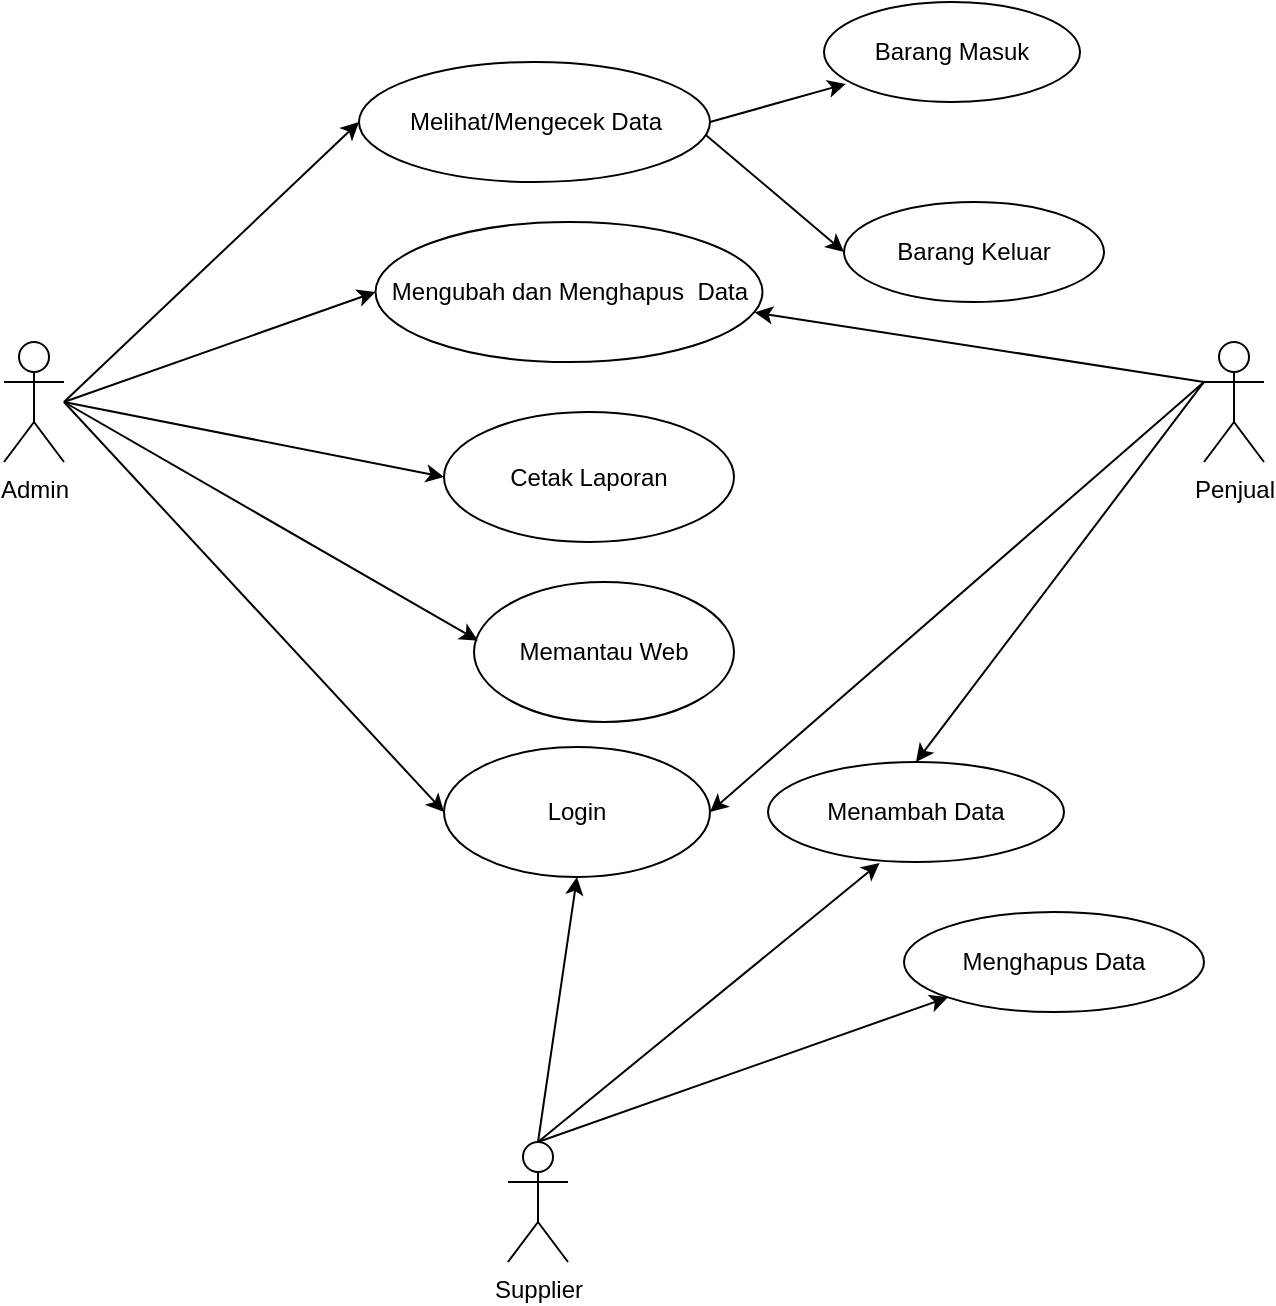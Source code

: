 <mxfile version="22.1.8" type="github" pages="3">
  <diagram name="Halaman-1" id="R6n8iCt0REOxQqtH1wpn">
    <mxGraphModel dx="1211" dy="513" grid="1" gridSize="10" guides="1" tooltips="1" connect="1" arrows="1" fold="1" page="1" pageScale="1" pageWidth="827" pageHeight="1169" math="0" shadow="0">
      <root>
        <mxCell id="0" />
        <mxCell id="1" parent="0" />
        <mxCell id="yaNLxzgDD1mj2PRAj0OM-1" value="Admin" style="shape=umlActor;verticalLabelPosition=bottom;verticalAlign=top;html=1;outlineConnect=0;" vertex="1" parent="1">
          <mxGeometry x="90" y="300" width="30" height="60" as="geometry" />
        </mxCell>
        <mxCell id="yaNLxzgDD1mj2PRAj0OM-2" value="Login" style="ellipse;whiteSpace=wrap;html=1;" vertex="1" parent="1">
          <mxGeometry x="310" y="502.5" width="133" height="65" as="geometry" />
        </mxCell>
        <mxCell id="yaNLxzgDD1mj2PRAj0OM-3" value="Melihat/Mengecek Data" style="ellipse;whiteSpace=wrap;html=1;" vertex="1" parent="1">
          <mxGeometry x="267.5" y="160" width="175.5" height="60" as="geometry" />
        </mxCell>
        <mxCell id="yaNLxzgDD1mj2PRAj0OM-4" value="Mengubah dan Menghapus&amp;nbsp; Data" style="ellipse;whiteSpace=wrap;html=1;" vertex="1" parent="1">
          <mxGeometry x="275.75" y="240" width="193.5" height="70" as="geometry" />
        </mxCell>
        <mxCell id="yaNLxzgDD1mj2PRAj0OM-5" value="Penjual" style="shape=umlActor;verticalLabelPosition=bottom;verticalAlign=top;html=1;outlineConnect=0;" vertex="1" parent="1">
          <mxGeometry x="690" y="300" width="30" height="60" as="geometry" />
        </mxCell>
        <mxCell id="yaNLxzgDD1mj2PRAj0OM-6" value="Supplier" style="shape=umlActor;verticalLabelPosition=bottom;verticalAlign=top;html=1;outlineConnect=0;" vertex="1" parent="1">
          <mxGeometry x="342" y="700" width="30" height="60" as="geometry" />
        </mxCell>
        <mxCell id="yaNLxzgDD1mj2PRAj0OM-8" value="Barang Masuk" style="ellipse;whiteSpace=wrap;html=1;" vertex="1" parent="1">
          <mxGeometry x="500" y="130" width="128" height="50" as="geometry" />
        </mxCell>
        <mxCell id="yaNLxzgDD1mj2PRAj0OM-9" value="Barang Keluar" style="ellipse;whiteSpace=wrap;html=1;" vertex="1" parent="1">
          <mxGeometry x="510" y="230" width="130" height="50" as="geometry" />
        </mxCell>
        <mxCell id="yaNLxzgDD1mj2PRAj0OM-10" value="Cetak Laporan" style="ellipse;whiteSpace=wrap;html=1;" vertex="1" parent="1">
          <mxGeometry x="310" y="335" width="145" height="65" as="geometry" />
        </mxCell>
        <mxCell id="yaNLxzgDD1mj2PRAj0OM-20" value="" style="edgeStyle=none;orthogonalLoop=1;jettySize=auto;html=1;rounded=0;entryX=0;entryY=0.5;entryDx=0;entryDy=0;" edge="1" parent="1" target="yaNLxzgDD1mj2PRAj0OM-2">
          <mxGeometry width="80" relative="1" as="geometry">
            <mxPoint x="120" y="330" as="sourcePoint" />
            <mxPoint x="180.0" y="300" as="targetPoint" />
            <Array as="points" />
          </mxGeometry>
        </mxCell>
        <mxCell id="yaNLxzgDD1mj2PRAj0OM-23" value="" style="edgeStyle=none;orthogonalLoop=1;jettySize=auto;html=1;rounded=0;entryX=0;entryY=0.5;entryDx=0;entryDy=0;" edge="1" parent="1" target="yaNLxzgDD1mj2PRAj0OM-3">
          <mxGeometry width="80" relative="1" as="geometry">
            <mxPoint x="120" y="330" as="sourcePoint" />
            <mxPoint x="310" y="208" as="targetPoint" />
            <Array as="points" />
          </mxGeometry>
        </mxCell>
        <mxCell id="yaNLxzgDD1mj2PRAj0OM-36" value="" style="edgeStyle=none;orthogonalLoop=1;jettySize=auto;html=1;rounded=0;entryX=0.085;entryY=0.819;entryDx=0;entryDy=0;exitX=1;exitY=0.5;exitDx=0;exitDy=0;entryPerimeter=0;" edge="1" parent="1" source="yaNLxzgDD1mj2PRAj0OM-3" target="yaNLxzgDD1mj2PRAj0OM-8">
          <mxGeometry width="80" relative="1" as="geometry">
            <mxPoint x="329" y="310" as="sourcePoint" />
            <mxPoint x="499" y="230" as="targetPoint" />
            <Array as="points" />
          </mxGeometry>
        </mxCell>
        <mxCell id="yaNLxzgDD1mj2PRAj0OM-37" value="" style="edgeStyle=none;orthogonalLoop=1;jettySize=auto;html=1;rounded=0;entryX=0;entryY=0.5;entryDx=0;entryDy=0;exitX=0.989;exitY=0.61;exitDx=0;exitDy=0;exitPerimeter=0;" edge="1" parent="1" source="yaNLxzgDD1mj2PRAj0OM-3" target="yaNLxzgDD1mj2PRAj0OM-9">
          <mxGeometry width="80" relative="1" as="geometry">
            <mxPoint x="400" y="250" as="sourcePoint" />
            <mxPoint x="510" y="225" as="targetPoint" />
            <Array as="points" />
          </mxGeometry>
        </mxCell>
        <mxCell id="yaNLxzgDD1mj2PRAj0OM-38" value="" style="edgeStyle=none;orthogonalLoop=1;jettySize=auto;html=1;rounded=0;entryX=0;entryY=0.5;entryDx=0;entryDy=0;exitX=1;exitY=0.5;exitDx=0;exitDy=0;" edge="1" parent="1" target="yaNLxzgDD1mj2PRAj0OM-10">
          <mxGeometry width="80" relative="1" as="geometry">
            <mxPoint x="120" y="330" as="sourcePoint" />
            <mxPoint x="220" y="295" as="targetPoint" />
            <Array as="points" />
          </mxGeometry>
        </mxCell>
        <mxCell id="yaNLxzgDD1mj2PRAj0OM-39" value="" style="edgeStyle=none;orthogonalLoop=1;jettySize=auto;html=1;rounded=0;exitX=0;exitY=0.333;exitDx=0;exitDy=0;exitPerimeter=0;entryX=1;entryY=0.5;entryDx=0;entryDy=0;" edge="1" parent="1" source="yaNLxzgDD1mj2PRAj0OM-5" target="yaNLxzgDD1mj2PRAj0OM-2">
          <mxGeometry width="80" relative="1" as="geometry">
            <mxPoint x="560" y="342" as="sourcePoint" />
            <mxPoint x="730" y="170" as="targetPoint" />
            <Array as="points" />
          </mxGeometry>
        </mxCell>
        <mxCell id="yaNLxzgDD1mj2PRAj0OM-40" value="Memantau Web" style="ellipse;whiteSpace=wrap;html=1;" vertex="1" parent="1">
          <mxGeometry x="325" y="420" width="130" height="70" as="geometry" />
        </mxCell>
        <mxCell id="yaNLxzgDD1mj2PRAj0OM-41" value="" style="edgeStyle=none;orthogonalLoop=1;jettySize=auto;html=1;rounded=0;entryX=0.015;entryY=0.418;entryDx=0;entryDy=0;entryPerimeter=0;" edge="1" parent="1" target="yaNLxzgDD1mj2PRAj0OM-40">
          <mxGeometry width="80" relative="1" as="geometry">
            <mxPoint x="120" y="330" as="sourcePoint" />
            <mxPoint x="295" y="425" as="targetPoint" />
            <Array as="points" />
          </mxGeometry>
        </mxCell>
        <mxCell id="yaNLxzgDD1mj2PRAj0OM-42" value="Menambah Data" style="ellipse;whiteSpace=wrap;html=1;" vertex="1" parent="1">
          <mxGeometry x="472" y="510" width="148" height="50" as="geometry" />
        </mxCell>
        <mxCell id="yaNLxzgDD1mj2PRAj0OM-43" value="Menghapus Data" style="ellipse;whiteSpace=wrap;html=1;" vertex="1" parent="1">
          <mxGeometry x="540" y="585" width="150" height="50" as="geometry" />
        </mxCell>
        <mxCell id="yaNLxzgDD1mj2PRAj0OM-44" value="" style="edgeStyle=none;orthogonalLoop=1;jettySize=auto;html=1;rounded=0;entryX=0.5;entryY=0;entryDx=0;entryDy=0;exitX=0;exitY=0.333;exitDx=0;exitDy=0;exitPerimeter=0;" edge="1" parent="1" source="yaNLxzgDD1mj2PRAj0OM-5" target="yaNLxzgDD1mj2PRAj0OM-42">
          <mxGeometry width="80" relative="1" as="geometry">
            <mxPoint x="600" y="382.5" as="sourcePoint" />
            <mxPoint x="680" y="447.5" as="targetPoint" />
            <Array as="points" />
          </mxGeometry>
        </mxCell>
        <mxCell id="yaNLxzgDD1mj2PRAj0OM-46" value="" style="edgeStyle=none;orthogonalLoop=1;jettySize=auto;html=1;rounded=0;exitX=0.5;exitY=0;exitDx=0;exitDy=0;exitPerimeter=0;entryX=0.5;entryY=1;entryDx=0;entryDy=0;" edge="1" parent="1" source="yaNLxzgDD1mj2PRAj0OM-6" target="yaNLxzgDD1mj2PRAj0OM-2">
          <mxGeometry width="80" relative="1" as="geometry">
            <mxPoint x="467.5" y="570" as="sourcePoint" />
            <mxPoint x="202.5" y="725" as="targetPoint" />
            <Array as="points" />
          </mxGeometry>
        </mxCell>
        <mxCell id="yaNLxzgDD1mj2PRAj0OM-47" value="" style="edgeStyle=none;orthogonalLoop=1;jettySize=auto;html=1;rounded=0;exitX=0.5;exitY=0;exitDx=0;exitDy=0;exitPerimeter=0;entryX=0.377;entryY=1.009;entryDx=0;entryDy=0;entryPerimeter=0;" edge="1" parent="1" source="yaNLxzgDD1mj2PRAj0OM-6" target="yaNLxzgDD1mj2PRAj0OM-42">
          <mxGeometry width="80" relative="1" as="geometry">
            <mxPoint x="405" y="690" as="sourcePoint" />
            <mxPoint x="345" y="590" as="targetPoint" />
            <Array as="points" />
          </mxGeometry>
        </mxCell>
        <mxCell id="yaNLxzgDD1mj2PRAj0OM-48" value="" style="edgeStyle=none;orthogonalLoop=1;jettySize=auto;html=1;rounded=0;exitX=0.5;exitY=0;exitDx=0;exitDy=0;exitPerimeter=0;entryX=0;entryY=1;entryDx=0;entryDy=0;" edge="1" parent="1" source="yaNLxzgDD1mj2PRAj0OM-6" target="yaNLxzgDD1mj2PRAj0OM-43">
          <mxGeometry width="80" relative="1" as="geometry">
            <mxPoint x="415" y="700" as="sourcePoint" />
            <mxPoint x="355" y="600" as="targetPoint" />
            <Array as="points" />
          </mxGeometry>
        </mxCell>
        <mxCell id="yaNLxzgDD1mj2PRAj0OM-49" value="" style="edgeStyle=none;orthogonalLoop=1;jettySize=auto;html=1;rounded=0;entryX=0;entryY=0.5;entryDx=0;entryDy=0;" edge="1" parent="1" target="yaNLxzgDD1mj2PRAj0OM-4">
          <mxGeometry width="80" relative="1" as="geometry">
            <mxPoint x="120" y="330" as="sourcePoint" />
            <mxPoint x="303" y="210" as="targetPoint" />
            <Array as="points" />
          </mxGeometry>
        </mxCell>
        <mxCell id="ZRdT-rQpc-9x0bz3x6mC-2" value="" style="edgeStyle=none;orthogonalLoop=1;jettySize=auto;html=1;rounded=0;entryX=0.98;entryY=0.646;entryDx=0;entryDy=0;exitX=0;exitY=0.333;exitDx=0;exitDy=0;exitPerimeter=0;entryPerimeter=0;" edge="1" parent="1" source="yaNLxzgDD1mj2PRAj0OM-5" target="yaNLxzgDD1mj2PRAj0OM-4">
          <mxGeometry width="80" relative="1" as="geometry">
            <mxPoint x="690" y="330" as="sourcePoint" />
            <mxPoint x="453" y="545" as="targetPoint" />
            <Array as="points" />
          </mxGeometry>
        </mxCell>
      </root>
    </mxGraphModel>
  </diagram>
  <diagram id="btPj0u1DtZg2jDYaYrmv" name="Halaman-2">
    <mxGraphModel dx="1018" dy="431" grid="1" gridSize="10" guides="1" tooltips="1" connect="1" arrows="1" fold="1" page="1" pageScale="1" pageWidth="827" pageHeight="1169" math="0" shadow="0">
      <root>
        <mxCell id="0" />
        <mxCell id="1" parent="0" />
        <mxCell id="77fgBUJy8tAB03HsHSkr-7" value="" style="edgeStyle=orthogonalEdgeStyle;rounded=0;orthogonalLoop=1;jettySize=auto;html=1;entryX=0;entryY=0.5;entryDx=0;entryDy=0;exitX=0.472;exitY=0.921;exitDx=0;exitDy=0;exitPerimeter=0;" edge="1" parent="1" source="77fgBUJy8tAB03HsHSkr-2" target="77fgBUJy8tAB03HsHSkr-3">
          <mxGeometry relative="1" as="geometry">
            <mxPoint x="80" y="170" as="targetPoint" />
          </mxGeometry>
        </mxCell>
        <mxCell id="77fgBUJy8tAB03HsHSkr-2" value="" style="shape=waypoint;sketch=0;fillStyle=solid;size=6;pointerEvents=1;points=[];fillColor=none;resizable=0;rotatable=0;perimeter=centerPerimeter;snapToPoint=1;" vertex="1" parent="1">
          <mxGeometry x="60" y="345" width="20" height="20" as="geometry" />
        </mxCell>
        <mxCell id="LBZLbuZtwtb_xqKW9gIu-8" style="edgeStyle=orthogonalEdgeStyle;rounded=0;orthogonalLoop=1;jettySize=auto;html=1;entryX=0;entryY=0.5;entryDx=0;entryDy=0;" edge="1" parent="1" source="77fgBUJy8tAB03HsHSkr-3" target="77fgBUJy8tAB03HsHSkr-9">
          <mxGeometry relative="1" as="geometry" />
        </mxCell>
        <mxCell id="77fgBUJy8tAB03HsHSkr-3" value="Login" style="rounded=1;whiteSpace=wrap;html=1;" vertex="1" parent="1">
          <mxGeometry x="160" y="330" width="80" height="50" as="geometry" />
        </mxCell>
        <mxCell id="77fgBUJy8tAB03HsHSkr-5" value="Melihat/Mengecek Data" style="rounded=1;whiteSpace=wrap;html=1;" vertex="1" parent="1">
          <mxGeometry x="300" y="150" width="160" height="50" as="geometry" />
        </mxCell>
        <mxCell id="hjdWjw5zg8tHzj7ROq0M-3" style="edgeStyle=orthogonalEdgeStyle;rounded=0;orthogonalLoop=1;jettySize=auto;html=1;entryX=0.5;entryY=1;entryDx=0;entryDy=0;" edge="1" parent="1" source="77fgBUJy8tAB03HsHSkr-8" target="77fgBUJy8tAB03HsHSkr-5">
          <mxGeometry relative="1" as="geometry" />
        </mxCell>
        <mxCell id="77fgBUJy8tAB03HsHSkr-8" value="Mengubah dan Menghapus Data" style="rounded=1;whiteSpace=wrap;html=1;" vertex="1" parent="1">
          <mxGeometry x="300" y="245" width="160" height="50" as="geometry" />
        </mxCell>
        <mxCell id="LBZLbuZtwtb_xqKW9gIu-9" style="edgeStyle=orthogonalEdgeStyle;rounded=0;orthogonalLoop=1;jettySize=auto;html=1;entryX=0.5;entryY=1;entryDx=0;entryDy=0;" edge="1" parent="1" source="77fgBUJy8tAB03HsHSkr-9" target="77fgBUJy8tAB03HsHSkr-8">
          <mxGeometry relative="1" as="geometry" />
        </mxCell>
        <mxCell id="77fgBUJy8tAB03HsHSkr-9" value="Memantau Web" style="rounded=1;whiteSpace=wrap;html=1;" vertex="1" parent="1">
          <mxGeometry x="315" y="330" width="130" height="50" as="geometry" />
        </mxCell>
        <mxCell id="77fgBUJy8tAB03HsHSkr-10" value="Cetak Laporan" style="rounded=1;whiteSpace=wrap;html=1;" vertex="1" parent="1">
          <mxGeometry x="307" y="420" width="146" height="50" as="geometry" />
        </mxCell>
        <mxCell id="hjdWjw5zg8tHzj7ROq0M-12" style="edgeStyle=orthogonalEdgeStyle;rounded=0;orthogonalLoop=1;jettySize=auto;html=1;entryX=0.5;entryY=0;entryDx=0;entryDy=0;" edge="1" parent="1" source="77fgBUJy8tAB03HsHSkr-9" target="77fgBUJy8tAB03HsHSkr-10">
          <mxGeometry relative="1" as="geometry">
            <mxPoint x="410" y="420" as="targetPoint" />
          </mxGeometry>
        </mxCell>
        <mxCell id="DIu-tZ4ZHPec4iYCYY0E-1" value="Menambah Data" style="rounded=1;whiteSpace=wrap;html=1;" vertex="1" parent="1">
          <mxGeometry x="520" y="645" width="120" height="50" as="geometry" />
        </mxCell>
        <mxCell id="DIu-tZ4ZHPec4iYCYY0E-2" value="Mengubah Data" style="rounded=1;whiteSpace=wrap;html=1;" vertex="1" parent="1">
          <mxGeometry x="530" y="750" width="120" height="50" as="geometry" />
        </mxCell>
        <mxCell id="DIu-tZ4ZHPec4iYCYY0E-3" value="ADMIN" style="text;html=1;align=center;verticalAlign=middle;resizable=0;points=[];autosize=1;strokeColor=none;fillColor=none;" vertex="1" parent="1">
          <mxGeometry x="80" y="330" width="60" height="30" as="geometry" />
        </mxCell>
        <mxCell id="rda3nlUNpdbvxG02DJ7a-1" style="edgeStyle=orthogonalEdgeStyle;rounded=0;orthogonalLoop=1;jettySize=auto;html=1;entryX=1;entryY=0.5;entryDx=0;entryDy=0;" edge="1" parent="1" source="LBZLbuZtwtb_xqKW9gIu-2" target="LBZLbuZtwtb_xqKW9gIu-6">
          <mxGeometry relative="1" as="geometry" />
        </mxCell>
        <mxCell id="LBZLbuZtwtb_xqKW9gIu-2" value="" style="shape=waypoint;sketch=0;fillStyle=solid;size=6;pointerEvents=1;points=[];fillColor=none;resizable=0;rotatable=0;perimeter=centerPerimeter;snapToPoint=1;" vertex="1" parent="1">
          <mxGeometry x="770" y="365" width="20" height="20" as="geometry" />
        </mxCell>
        <mxCell id="rda3nlUNpdbvxG02DJ7a-3" style="edgeStyle=orthogonalEdgeStyle;rounded=0;orthogonalLoop=1;jettySize=auto;html=1;entryX=1;entryY=0.5;entryDx=0;entryDy=0;" edge="1" parent="1" source="LBZLbuZtwtb_xqKW9gIu-6" target="77fgBUJy8tAB03HsHSkr-8">
          <mxGeometry relative="1" as="geometry">
            <Array as="points">
              <mxPoint x="695" y="270" />
            </Array>
          </mxGeometry>
        </mxCell>
        <mxCell id="lNuiripit5M3tiWHzo79-1" style="edgeStyle=orthogonalEdgeStyle;rounded=0;orthogonalLoop=1;jettySize=auto;html=1;exitX=0.5;exitY=1;exitDx=0;exitDy=0;entryX=1;entryY=0.5;entryDx=0;entryDy=0;" edge="1" parent="1" source="LBZLbuZtwtb_xqKW9gIu-6" target="DIu-tZ4ZHPec4iYCYY0E-1">
          <mxGeometry relative="1" as="geometry" />
        </mxCell>
        <mxCell id="LBZLbuZtwtb_xqKW9gIu-6" value="" style="rhombus;whiteSpace=wrap;html=1;" vertex="1" parent="1">
          <mxGeometry x="680" y="360" width="30" height="30" as="geometry" />
        </mxCell>
        <mxCell id="rda3nlUNpdbvxG02DJ7a-2" value="Penjual" style="text;html=1;align=center;verticalAlign=middle;resizable=0;points=[];autosize=1;strokeColor=none;fillColor=none;" vertex="1" parent="1">
          <mxGeometry x="720" y="350" width="60" height="30" as="geometry" />
        </mxCell>
        <mxCell id="lNuiripit5M3tiWHzo79-2" style="edgeStyle=orthogonalEdgeStyle;rounded=0;orthogonalLoop=1;jettySize=auto;html=1;entryX=0;entryY=0.5;entryDx=0;entryDy=0;" edge="1" parent="1" source="rda3nlUNpdbvxG02DJ7a-4" target="rda3nlUNpdbvxG02DJ7a-5">
          <mxGeometry relative="1" as="geometry" />
        </mxCell>
        <mxCell id="rda3nlUNpdbvxG02DJ7a-4" value="" style="shape=waypoint;sketch=0;fillStyle=solid;size=6;pointerEvents=1;points=[];fillColor=none;resizable=0;rotatable=0;perimeter=centerPerimeter;snapToPoint=1;" vertex="1" parent="1">
          <mxGeometry x="210" y="660" width="20" height="20" as="geometry" />
        </mxCell>
        <mxCell id="rda3nlUNpdbvxG02DJ7a-10" style="edgeStyle=orthogonalEdgeStyle;rounded=0;orthogonalLoop=1;jettySize=auto;html=1;exitX=0.5;exitY=1;exitDx=0;exitDy=0;entryX=0;entryY=0.5;entryDx=0;entryDy=0;" edge="1" parent="1" source="rda3nlUNpdbvxG02DJ7a-5" target="DIu-tZ4ZHPec4iYCYY0E-2">
          <mxGeometry relative="1" as="geometry" />
        </mxCell>
        <mxCell id="lNuiripit5M3tiWHzo79-3" style="edgeStyle=orthogonalEdgeStyle;rounded=0;orthogonalLoop=1;jettySize=auto;html=1;entryX=0;entryY=0.5;entryDx=0;entryDy=0;" edge="1" parent="1" source="rda3nlUNpdbvxG02DJ7a-5" target="DIu-tZ4ZHPec4iYCYY0E-1">
          <mxGeometry relative="1" as="geometry" />
        </mxCell>
        <mxCell id="lNuiripit5M3tiWHzo79-4" style="edgeStyle=orthogonalEdgeStyle;rounded=0;orthogonalLoop=1;jettySize=auto;html=1;entryX=0.5;entryY=1;entryDx=0;entryDy=0;" edge="1" parent="1" source="rda3nlUNpdbvxG02DJ7a-5" target="77fgBUJy8tAB03HsHSkr-3">
          <mxGeometry relative="1" as="geometry">
            <Array as="points">
              <mxPoint x="345" y="540" />
              <mxPoint x="200" y="540" />
            </Array>
          </mxGeometry>
        </mxCell>
        <mxCell id="rda3nlUNpdbvxG02DJ7a-5" value="" style="rhombus;whiteSpace=wrap;html=1;" vertex="1" parent="1">
          <mxGeometry x="330" y="655" width="30" height="30" as="geometry" />
        </mxCell>
        <mxCell id="rda3nlUNpdbvxG02DJ7a-9" value="Supplier" style="text;html=1;align=center;verticalAlign=middle;resizable=0;points=[];autosize=1;strokeColor=none;fillColor=none;" vertex="1" parent="1">
          <mxGeometry x="230" y="645" width="70" height="30" as="geometry" />
        </mxCell>
        <mxCell id="lNuiripit5M3tiWHzo79-5" style="edgeStyle=orthogonalEdgeStyle;rounded=0;orthogonalLoop=1;jettySize=auto;html=1;exitX=0;exitY=0.5;exitDx=0;exitDy=0;entryX=0.617;entryY=0.969;entryDx=0;entryDy=0;entryPerimeter=0;" edge="1" parent="1" source="LBZLbuZtwtb_xqKW9gIu-6" target="77fgBUJy8tAB03HsHSkr-3">
          <mxGeometry relative="1" as="geometry">
            <Array as="points">
              <mxPoint x="680" y="378" />
              <mxPoint x="560" y="378" />
              <mxPoint x="560" y="520" />
              <mxPoint x="209" y="520" />
            </Array>
          </mxGeometry>
        </mxCell>
      </root>
    </mxGraphModel>
  </diagram>
  <diagram id="SdPFZFOw5M5Do4esBGv1" name="Halaman-3">
    <mxGraphModel dx="1272" dy="539" grid="1" gridSize="10" guides="1" tooltips="1" connect="1" arrows="1" fold="1" page="1" pageScale="1" pageWidth="827" pageHeight="1169" math="0" shadow="0">
      <root>
        <mxCell id="0" />
        <mxCell id="1" parent="0" />
      </root>
    </mxGraphModel>
  </diagram>
</mxfile>
